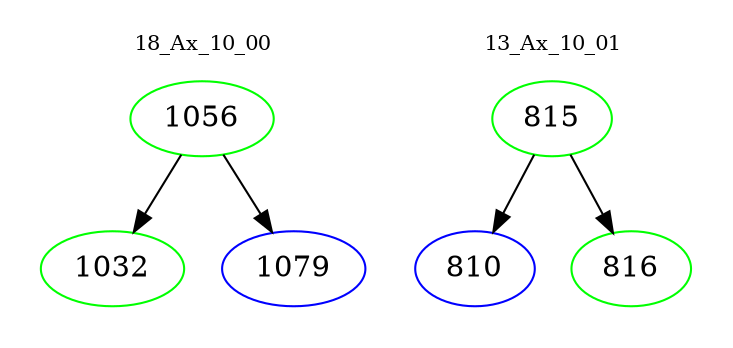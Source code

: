 digraph{
subgraph cluster_0 {
color = white
label = "18_Ax_10_00";
fontsize=10;
T0_1056 [label="1056", color="green"]
T0_1056 -> T0_1032 [color="black"]
T0_1032 [label="1032", color="green"]
T0_1056 -> T0_1079 [color="black"]
T0_1079 [label="1079", color="blue"]
}
subgraph cluster_1 {
color = white
label = "13_Ax_10_01";
fontsize=10;
T1_815 [label="815", color="green"]
T1_815 -> T1_810 [color="black"]
T1_810 [label="810", color="blue"]
T1_815 -> T1_816 [color="black"]
T1_816 [label="816", color="green"]
}
}
